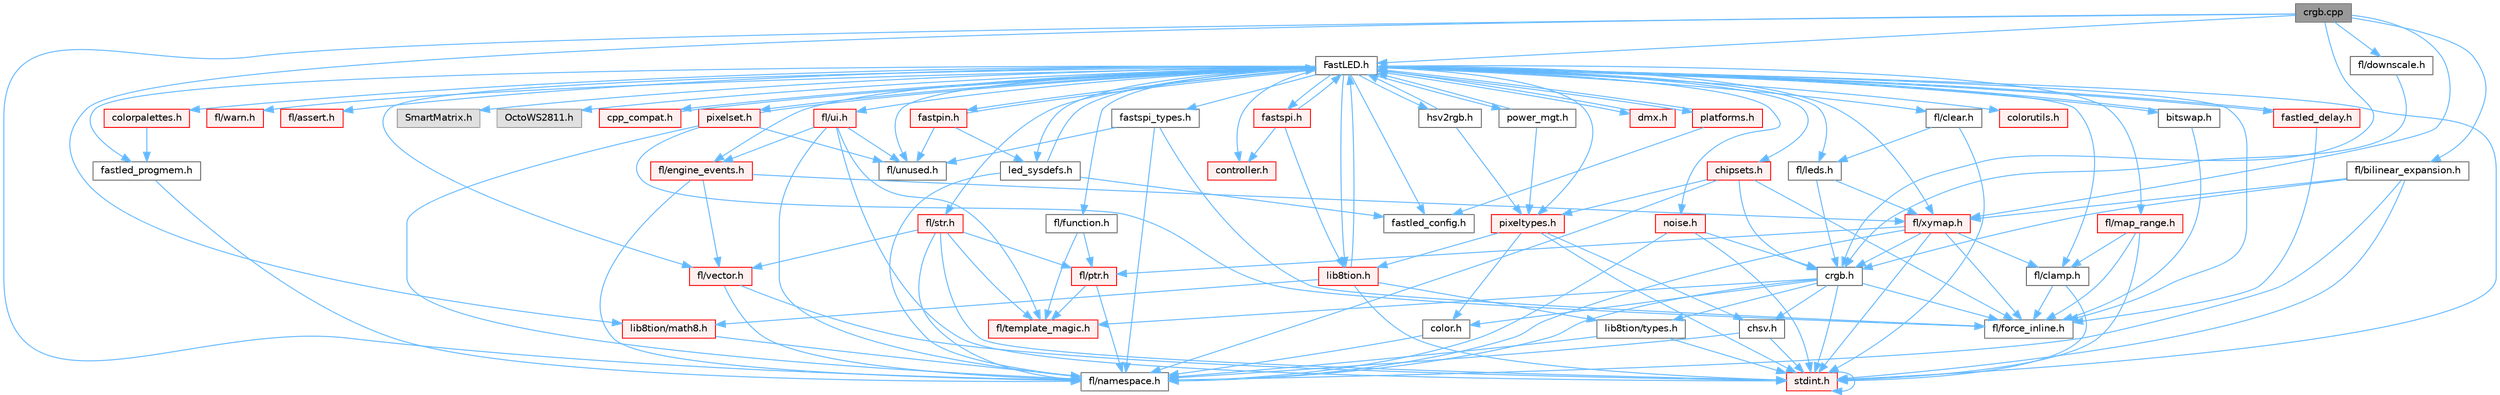 digraph "crgb.cpp"
{
 // INTERACTIVE_SVG=YES
 // LATEX_PDF_SIZE
  bgcolor="transparent";
  edge [fontname=Helvetica,fontsize=10,labelfontname=Helvetica,labelfontsize=10];
  node [fontname=Helvetica,fontsize=10,shape=box,height=0.2,width=0.4];
  Node1 [id="Node000001",label="crgb.cpp",height=0.2,width=0.4,color="gray40", fillcolor="grey60", style="filled", fontcolor="black",tooltip="Utility functions for the red, green, and blue (RGB) pixel struct."];
  Node1 -> Node2 [id="edge1_Node000001_Node000002",color="steelblue1",style="solid",tooltip=" "];
  Node2 [id="Node000002",label="crgb.h",height=0.2,width=0.4,color="grey40", fillcolor="white", style="filled",URL="$db/dd1/crgb_8h.html",tooltip="Defines the red, green, and blue (RGB) pixel struct."];
  Node2 -> Node3 [id="edge2_Node000002_Node000003",color="steelblue1",style="solid",tooltip=" "];
  Node3 [id="Node000003",label="stdint.h",height=0.2,width=0.4,color="red", fillcolor="#FFF0F0", style="filled",URL="$df/dd8/stdint_8h.html",tooltip=" "];
  Node3 -> Node3 [id="edge3_Node000003_Node000003",color="steelblue1",style="solid",tooltip=" "];
  Node2 -> Node5 [id="edge4_Node000002_Node000005",color="steelblue1",style="solid",tooltip=" "];
  Node5 [id="Node000005",label="chsv.h",height=0.2,width=0.4,color="grey40", fillcolor="white", style="filled",URL="$d8/dd0/chsv_8h.html",tooltip="Defines the hue, saturation, and value (HSV) pixel struct."];
  Node5 -> Node3 [id="edge5_Node000005_Node000003",color="steelblue1",style="solid",tooltip=" "];
  Node5 -> Node6 [id="edge6_Node000005_Node000006",color="steelblue1",style="solid",tooltip=" "];
  Node6 [id="Node000006",label="fl/namespace.h",height=0.2,width=0.4,color="grey40", fillcolor="white", style="filled",URL="$df/d2a/namespace_8h.html",tooltip="Implements the FastLED namespace macros."];
  Node2 -> Node6 [id="edge7_Node000002_Node000006",color="steelblue1",style="solid",tooltip=" "];
  Node2 -> Node7 [id="edge8_Node000002_Node000007",color="steelblue1",style="solid",tooltip=" "];
  Node7 [id="Node000007",label="color.h",height=0.2,width=0.4,color="grey40", fillcolor="white", style="filled",URL="$d2/d6b/src_2color_8h.html",tooltip="Contains definitions for color correction and temperature."];
  Node7 -> Node6 [id="edge9_Node000007_Node000006",color="steelblue1",style="solid",tooltip=" "];
  Node2 -> Node8 [id="edge10_Node000002_Node000008",color="steelblue1",style="solid",tooltip=" "];
  Node8 [id="Node000008",label="lib8tion/types.h",height=0.2,width=0.4,color="grey40", fillcolor="white", style="filled",URL="$d9/ddf/lib8tion_2types_8h.html",tooltip="Defines fractional types used for lib8tion functions."];
  Node8 -> Node3 [id="edge11_Node000008_Node000003",color="steelblue1",style="solid",tooltip=" "];
  Node8 -> Node6 [id="edge12_Node000008_Node000006",color="steelblue1",style="solid",tooltip=" "];
  Node2 -> Node9 [id="edge13_Node000002_Node000009",color="steelblue1",style="solid",tooltip=" "];
  Node9 [id="Node000009",label="fl/force_inline.h",height=0.2,width=0.4,color="grey40", fillcolor="white", style="filled",URL="$d4/d64/force__inline_8h.html",tooltip=" "];
  Node2 -> Node10 [id="edge14_Node000002_Node000010",color="steelblue1",style="solid",tooltip=" "];
  Node10 [id="Node000010",label="fl/template_magic.h",height=0.2,width=0.4,color="red", fillcolor="#FFF0F0", style="filled",URL="$d8/d0c/template__magic_8h.html",tooltip=" "];
  Node1 -> Node12 [id="edge15_Node000001_Node000012",color="steelblue1",style="solid",tooltip=" "];
  Node12 [id="Node000012",label="FastLED.h",height=0.2,width=0.4,color="grey40", fillcolor="white", style="filled",URL="$db/d97/_fast_l_e_d_8h.html",tooltip="central include file for FastLED, defines the CFastLED class/object"];
  Node12 -> Node3 [id="edge16_Node000012_Node000003",color="steelblue1",style="solid",tooltip=" "];
  Node12 -> Node13 [id="edge17_Node000012_Node000013",color="steelblue1",style="solid",tooltip=" "];
  Node13 [id="Node000013",label="SmartMatrix.h",height=0.2,width=0.4,color="grey60", fillcolor="#E0E0E0", style="filled",tooltip=" "];
  Node12 -> Node14 [id="edge18_Node000012_Node000014",color="steelblue1",style="solid",tooltip=" "];
  Node14 [id="Node000014",label="OctoWS2811.h",height=0.2,width=0.4,color="grey60", fillcolor="#E0E0E0", style="filled",tooltip=" "];
  Node12 -> Node9 [id="edge19_Node000012_Node000009",color="steelblue1",style="solid",tooltip=" "];
  Node12 -> Node15 [id="edge20_Node000012_Node000015",color="steelblue1",style="solid",tooltip=" "];
  Node15 [id="Node000015",label="cpp_compat.h",height=0.2,width=0.4,color="red", fillcolor="#FFF0F0", style="filled",URL="$d9/d13/cpp__compat_8h.html",tooltip="Compatibility functions based on C++ version."];
  Node15 -> Node12 [id="edge21_Node000015_Node000012",color="steelblue1",style="solid",tooltip=" "];
  Node12 -> Node17 [id="edge22_Node000012_Node000017",color="steelblue1",style="solid",tooltip=" "];
  Node17 [id="Node000017",label="fastled_config.h",height=0.2,width=0.4,color="grey40", fillcolor="white", style="filled",URL="$d5/d11/fastled__config_8h.html",tooltip="Contains definitions that can be used to configure FastLED at compile time."];
  Node12 -> Node18 [id="edge23_Node000012_Node000018",color="steelblue1",style="solid",tooltip=" "];
  Node18 [id="Node000018",label="led_sysdefs.h",height=0.2,width=0.4,color="grey40", fillcolor="white", style="filled",URL="$d9/d3e/led__sysdefs_8h.html",tooltip="Determines which platform system definitions to include."];
  Node18 -> Node12 [id="edge24_Node000018_Node000012",color="steelblue1",style="solid",tooltip=" "];
  Node18 -> Node17 [id="edge25_Node000018_Node000017",color="steelblue1",style="solid",tooltip=" "];
  Node18 -> Node6 [id="edge26_Node000018_Node000006",color="steelblue1",style="solid",tooltip=" "];
  Node12 -> Node19 [id="edge27_Node000012_Node000019",color="steelblue1",style="solid",tooltip=" "];
  Node19 [id="Node000019",label="fastled_delay.h",height=0.2,width=0.4,color="red", fillcolor="#FFF0F0", style="filled",URL="$d0/da8/fastled__delay_8h.html",tooltip="Utility functions and classes for managing delay cycles."];
  Node19 -> Node12 [id="edge28_Node000019_Node000012",color="steelblue1",style="solid",tooltip=" "];
  Node19 -> Node9 [id="edge29_Node000019_Node000009",color="steelblue1",style="solid",tooltip=" "];
  Node12 -> Node21 [id="edge30_Node000012_Node000021",color="steelblue1",style="solid",tooltip=" "];
  Node21 [id="Node000021",label="bitswap.h",height=0.2,width=0.4,color="grey40", fillcolor="white", style="filled",URL="$de/ded/bitswap_8h.html",tooltip="Functions for doing a rotation of bits/bytes used by parallel output."];
  Node21 -> Node12 [id="edge31_Node000021_Node000012",color="steelblue1",style="solid",tooltip=" "];
  Node21 -> Node9 [id="edge32_Node000021_Node000009",color="steelblue1",style="solid",tooltip=" "];
  Node12 -> Node22 [id="edge33_Node000012_Node000022",color="steelblue1",style="solid",tooltip=" "];
  Node22 [id="Node000022",label="controller.h",height=0.2,width=0.4,color="red", fillcolor="#FFF0F0", style="filled",URL="$d2/dd9/controller_8h.html",tooltip="deprecated: base definitions used by led controllers for writing out led data"];
  Node12 -> Node68 [id="edge34_Node000012_Node000068",color="steelblue1",style="solid",tooltip=" "];
  Node68 [id="Node000068",label="fastpin.h",height=0.2,width=0.4,color="red", fillcolor="#FFF0F0", style="filled",URL="$db/d65/fastpin_8h.html",tooltip="Class base definitions for defining fast pin access."];
  Node68 -> Node12 [id="edge35_Node000068_Node000012",color="steelblue1",style="solid",tooltip=" "];
  Node68 -> Node18 [id="edge36_Node000068_Node000018",color="steelblue1",style="solid",tooltip=" "];
  Node68 -> Node55 [id="edge37_Node000068_Node000055",color="steelblue1",style="solid",tooltip=" "];
  Node55 [id="Node000055",label="fl/unused.h",height=0.2,width=0.4,color="grey40", fillcolor="white", style="filled",URL="$d8/d4b/unused_8h.html",tooltip=" "];
  Node12 -> Node69 [id="edge38_Node000012_Node000069",color="steelblue1",style="solid",tooltip=" "];
  Node69 [id="Node000069",label="fastspi_types.h",height=0.2,width=0.4,color="grey40", fillcolor="white", style="filled",URL="$d2/ddb/fastspi__types_8h.html",tooltip="Data types and constants used by SPI interfaces."];
  Node69 -> Node9 [id="edge39_Node000069_Node000009",color="steelblue1",style="solid",tooltip=" "];
  Node69 -> Node6 [id="edge40_Node000069_Node000006",color="steelblue1",style="solid",tooltip=" "];
  Node69 -> Node55 [id="edge41_Node000069_Node000055",color="steelblue1",style="solid",tooltip=" "];
  Node12 -> Node70 [id="edge42_Node000012_Node000070",color="steelblue1",style="solid",tooltip=" "];
  Node70 [id="Node000070",label="dmx.h",height=0.2,width=0.4,color="red", fillcolor="#FFF0F0", style="filled",URL="$d3/de1/dmx_8h.html",tooltip="Defines the DMX512-based LED controllers."];
  Node70 -> Node12 [id="edge43_Node000070_Node000012",color="steelblue1",style="solid",tooltip=" "];
  Node12 -> Node73 [id="edge44_Node000012_Node000073",color="steelblue1",style="solid",tooltip=" "];
  Node73 [id="Node000073",label="platforms.h",height=0.2,width=0.4,color="red", fillcolor="#FFF0F0", style="filled",URL="$da/dc9/platforms_8h.html",tooltip="Determines which platforms headers to include."];
  Node73 -> Node12 [id="edge45_Node000073_Node000012",color="steelblue1",style="solid",tooltip=" "];
  Node73 -> Node17 [id="edge46_Node000073_Node000017",color="steelblue1",style="solid",tooltip=" "];
  Node12 -> Node75 [id="edge47_Node000012_Node000075",color="steelblue1",style="solid",tooltip=" "];
  Node75 [id="Node000075",label="fastled_progmem.h",height=0.2,width=0.4,color="grey40", fillcolor="white", style="filled",URL="$df/dab/fastled__progmem_8h.html",tooltip="Wrapper definitions to allow seamless use of PROGMEM in environments that have it."];
  Node75 -> Node6 [id="edge48_Node000075_Node000006",color="steelblue1",style="solid",tooltip=" "];
  Node12 -> Node25 [id="edge49_Node000012_Node000025",color="steelblue1",style="solid",tooltip=" "];
  Node25 [id="Node000025",label="lib8tion.h",height=0.2,width=0.4,color="red", fillcolor="#FFF0F0", style="filled",URL="$df/da5/lib8tion_8h.html",tooltip="Fast, efficient 8-bit math functions specifically designed for high-performance LED programming."];
  Node25 -> Node12 [id="edge50_Node000025_Node000012",color="steelblue1",style="solid",tooltip=" "];
  Node25 -> Node8 [id="edge51_Node000025_Node000008",color="steelblue1",style="solid",tooltip=" "];
  Node25 -> Node3 [id="edge52_Node000025_Node000003",color="steelblue1",style="solid",tooltip=" "];
  Node25 -> Node42 [id="edge53_Node000025_Node000042",color="steelblue1",style="solid",tooltip=" "];
  Node42 [id="Node000042",label="lib8tion/math8.h",height=0.2,width=0.4,color="red", fillcolor="#FFF0F0", style="filled",URL="$d5/dd1/math8_8h.html",tooltip="Fast, efficient 8-bit math functions specifically designed for high-performance LED programming."];
  Node42 -> Node6 [id="edge54_Node000042_Node000006",color="steelblue1",style="solid",tooltip=" "];
  Node12 -> Node24 [id="edge55_Node000012_Node000024",color="steelblue1",style="solid",tooltip=" "];
  Node24 [id="Node000024",label="pixeltypes.h",height=0.2,width=0.4,color="red", fillcolor="#FFF0F0", style="filled",URL="$d2/dba/pixeltypes_8h.html",tooltip="Includes defintions for RGB and HSV pixels."];
  Node24 -> Node3 [id="edge56_Node000024_Node000003",color="steelblue1",style="solid",tooltip=" "];
  Node24 -> Node25 [id="edge57_Node000024_Node000025",color="steelblue1",style="solid",tooltip=" "];
  Node24 -> Node7 [id="edge58_Node000024_Node000007",color="steelblue1",style="solid",tooltip=" "];
  Node24 -> Node5 [id="edge59_Node000024_Node000005",color="steelblue1",style="solid",tooltip=" "];
  Node12 -> Node76 [id="edge60_Node000012_Node000076",color="steelblue1",style="solid",tooltip=" "];
  Node76 [id="Node000076",label="hsv2rgb.h",height=0.2,width=0.4,color="grey40", fillcolor="white", style="filled",URL="$de/d9a/hsv2rgb_8h.html",tooltip="Functions to convert from the HSV colorspace to the RGB colorspace."];
  Node76 -> Node12 [id="edge61_Node000076_Node000012",color="steelblue1",style="solid",tooltip=" "];
  Node76 -> Node24 [id="edge62_Node000076_Node000024",color="steelblue1",style="solid",tooltip=" "];
  Node12 -> Node77 [id="edge63_Node000012_Node000077",color="steelblue1",style="solid",tooltip=" "];
  Node77 [id="Node000077",label="colorutils.h",height=0.2,width=0.4,color="red", fillcolor="#FFF0F0", style="filled",URL="$d1/dfb/colorutils_8h.html",tooltip=" "];
  Node12 -> Node83 [id="edge64_Node000012_Node000083",color="steelblue1",style="solid",tooltip=" "];
  Node83 [id="Node000083",label="pixelset.h",height=0.2,width=0.4,color="red", fillcolor="#FFF0F0", style="filled",URL="$d4/d46/pixelset_8h.html",tooltip="Declares classes for managing logical groups of LEDs."];
  Node83 -> Node9 [id="edge65_Node000083_Node000009",color="steelblue1",style="solid",tooltip=" "];
  Node83 -> Node6 [id="edge66_Node000083_Node000006",color="steelblue1",style="solid",tooltip=" "];
  Node83 -> Node55 [id="edge67_Node000083_Node000055",color="steelblue1",style="solid",tooltip=" "];
  Node83 -> Node12 [id="edge68_Node000083_Node000012",color="steelblue1",style="solid",tooltip=" "];
  Node12 -> Node85 [id="edge69_Node000012_Node000085",color="steelblue1",style="solid",tooltip=" "];
  Node85 [id="Node000085",label="colorpalettes.h",height=0.2,width=0.4,color="red", fillcolor="#FFF0F0", style="filled",URL="$dc/dcc/colorpalettes_8h.html",tooltip="Declarations for the predefined color palettes supplied by FastLED."];
  Node85 -> Node75 [id="edge70_Node000085_Node000075",color="steelblue1",style="solid",tooltip=" "];
  Node12 -> Node86 [id="edge71_Node000012_Node000086",color="steelblue1",style="solid",tooltip=" "];
  Node86 [id="Node000086",label="noise.h",height=0.2,width=0.4,color="red", fillcolor="#FFF0F0", style="filled",URL="$d1/d31/noise_8h.html",tooltip="Functions to generate and fill arrays with noise."];
  Node86 -> Node3 [id="edge72_Node000086_Node000003",color="steelblue1",style="solid",tooltip=" "];
  Node86 -> Node2 [id="edge73_Node000086_Node000002",color="steelblue1",style="solid",tooltip=" "];
  Node86 -> Node6 [id="edge74_Node000086_Node000006",color="steelblue1",style="solid",tooltip=" "];
  Node12 -> Node87 [id="edge75_Node000012_Node000087",color="steelblue1",style="solid",tooltip=" "];
  Node87 [id="Node000087",label="power_mgt.h",height=0.2,width=0.4,color="grey40", fillcolor="white", style="filled",URL="$dc/d5b/power__mgt_8h.html",tooltip="Functions to limit the power used by FastLED."];
  Node87 -> Node12 [id="edge76_Node000087_Node000012",color="steelblue1",style="solid",tooltip=" "];
  Node87 -> Node24 [id="edge77_Node000087_Node000024",color="steelblue1",style="solid",tooltip=" "];
  Node12 -> Node88 [id="edge78_Node000012_Node000088",color="steelblue1",style="solid",tooltip=" "];
  Node88 [id="Node000088",label="fastspi.h",height=0.2,width=0.4,color="red", fillcolor="#FFF0F0", style="filled",URL="$d6/ddc/fastspi_8h.html",tooltip="Serial peripheral interface (SPI) definitions per platform."];
  Node88 -> Node12 [id="edge79_Node000088_Node000012",color="steelblue1",style="solid",tooltip=" "];
  Node88 -> Node22 [id="edge80_Node000088_Node000022",color="steelblue1",style="solid",tooltip=" "];
  Node88 -> Node25 [id="edge81_Node000088_Node000025",color="steelblue1",style="solid",tooltip=" "];
  Node12 -> Node90 [id="edge82_Node000012_Node000090",color="steelblue1",style="solid",tooltip=" "];
  Node90 [id="Node000090",label="chipsets.h",height=0.2,width=0.4,color="red", fillcolor="#FFF0F0", style="filled",URL="$db/d66/chipsets_8h.html",tooltip="Contains the bulk of the definitions for the various LED chipsets supported."];
  Node90 -> Node24 [id="edge83_Node000090_Node000024",color="steelblue1",style="solid",tooltip=" "];
  Node90 -> Node9 [id="edge84_Node000090_Node000009",color="steelblue1",style="solid",tooltip=" "];
  Node90 -> Node2 [id="edge85_Node000090_Node000002",color="steelblue1",style="solid",tooltip=" "];
  Node90 -> Node6 [id="edge86_Node000090_Node000006",color="steelblue1",style="solid",tooltip=" "];
  Node12 -> Node56 [id="edge87_Node000012_Node000056",color="steelblue1",style="solid",tooltip=" "];
  Node56 [id="Node000056",label="fl/engine_events.h",height=0.2,width=0.4,color="red", fillcolor="#FFF0F0", style="filled",URL="$db/dc0/engine__events_8h.html",tooltip=" "];
  Node56 -> Node6 [id="edge88_Node000056_Node000006",color="steelblue1",style="solid",tooltip=" "];
  Node56 -> Node38 [id="edge89_Node000056_Node000038",color="steelblue1",style="solid",tooltip=" "];
  Node38 [id="Node000038",label="fl/vector.h",height=0.2,width=0.4,color="red", fillcolor="#FFF0F0", style="filled",URL="$d6/d68/vector_8h.html",tooltip=" "];
  Node38 -> Node3 [id="edge90_Node000038_Node000003",color="steelblue1",style="solid",tooltip=" "];
  Node38 -> Node6 [id="edge91_Node000038_Node000006",color="steelblue1",style="solid",tooltip=" "];
  Node56 -> Node65 [id="edge92_Node000056_Node000065",color="steelblue1",style="solid",tooltip=" "];
  Node65 [id="Node000065",label="fl/xymap.h",height=0.2,width=0.4,color="red", fillcolor="#FFF0F0", style="filled",URL="$da/d61/xymap_8h.html",tooltip=" "];
  Node65 -> Node3 [id="edge93_Node000065_Node000003",color="steelblue1",style="solid",tooltip=" "];
  Node65 -> Node2 [id="edge94_Node000065_Node000002",color="steelblue1",style="solid",tooltip=" "];
  Node65 -> Node33 [id="edge95_Node000065_Node000033",color="steelblue1",style="solid",tooltip=" "];
  Node33 [id="Node000033",label="fl/clamp.h",height=0.2,width=0.4,color="grey40", fillcolor="white", style="filled",URL="$d6/dd3/clamp_8h.html",tooltip=" "];
  Node33 -> Node3 [id="edge96_Node000033_Node000003",color="steelblue1",style="solid",tooltip=" "];
  Node33 -> Node9 [id="edge97_Node000033_Node000009",color="steelblue1",style="solid",tooltip=" "];
  Node65 -> Node9 [id="edge98_Node000065_Node000009",color="steelblue1",style="solid",tooltip=" "];
  Node65 -> Node6 [id="edge99_Node000065_Node000006",color="steelblue1",style="solid",tooltip=" "];
  Node65 -> Node36 [id="edge100_Node000065_Node000036",color="steelblue1",style="solid",tooltip=" "];
  Node36 [id="Node000036",label="fl/ptr.h",height=0.2,width=0.4,color="red", fillcolor="#FFF0F0", style="filled",URL="$dd/d98/ptr_8h.html",tooltip=" "];
  Node36 -> Node6 [id="edge101_Node000036_Node000006",color="steelblue1",style="solid",tooltip=" "];
  Node36 -> Node10 [id="edge102_Node000036_Node000010",color="steelblue1",style="solid",tooltip=" "];
  Node12 -> Node91 [id="edge103_Node000012_Node000091",color="steelblue1",style="solid",tooltip=" "];
  Node91 [id="Node000091",label="fl/leds.h",height=0.2,width=0.4,color="grey40", fillcolor="white", style="filled",URL="$da/d78/leds_8h.html",tooltip=" "];
  Node91 -> Node2 [id="edge104_Node000091_Node000002",color="steelblue1",style="solid",tooltip=" "];
  Node91 -> Node65 [id="edge105_Node000091_Node000065",color="steelblue1",style="solid",tooltip=" "];
  Node12 -> Node30 [id="edge106_Node000012_Node000030",color="steelblue1",style="solid",tooltip=" "];
  Node30 [id="Node000030",label="fl/str.h",height=0.2,width=0.4,color="red", fillcolor="#FFF0F0", style="filled",URL="$d1/d93/str_8h.html",tooltip=" "];
  Node30 -> Node3 [id="edge107_Node000030_Node000003",color="steelblue1",style="solid",tooltip=" "];
  Node30 -> Node6 [id="edge108_Node000030_Node000006",color="steelblue1",style="solid",tooltip=" "];
  Node30 -> Node36 [id="edge109_Node000030_Node000036",color="steelblue1",style="solid",tooltip=" "];
  Node30 -> Node10 [id="edge110_Node000030_Node000010",color="steelblue1",style="solid",tooltip=" "];
  Node30 -> Node38 [id="edge111_Node000030_Node000038",color="steelblue1",style="solid",tooltip=" "];
  Node12 -> Node65 [id="edge112_Node000012_Node000065",color="steelblue1",style="solid",tooltip=" "];
  Node12 -> Node33 [id="edge113_Node000012_Node000033",color="steelblue1",style="solid",tooltip=" "];
  Node12 -> Node34 [id="edge114_Node000012_Node000034",color="steelblue1",style="solid",tooltip=" "];
  Node34 [id="Node000034",label="fl/map_range.h",height=0.2,width=0.4,color="red", fillcolor="#FFF0F0", style="filled",URL="$d1/d47/map__range_8h.html",tooltip=" "];
  Node34 -> Node3 [id="edge115_Node000034_Node000003",color="steelblue1",style="solid",tooltip=" "];
  Node34 -> Node33 [id="edge116_Node000034_Node000033",color="steelblue1",style="solid",tooltip=" "];
  Node34 -> Node9 [id="edge117_Node000034_Node000009",color="steelblue1",style="solid",tooltip=" "];
  Node12 -> Node92 [id="edge118_Node000012_Node000092",color="steelblue1",style="solid",tooltip=" "];
  Node92 [id="Node000092",label="fl/warn.h",height=0.2,width=0.4,color="red", fillcolor="#FFF0F0", style="filled",URL="$de/d77/warn_8h.html",tooltip=" "];
  Node12 -> Node61 [id="edge119_Node000012_Node000061",color="steelblue1",style="solid",tooltip=" "];
  Node61 [id="Node000061",label="fl/assert.h",height=0.2,width=0.4,color="red", fillcolor="#FFF0F0", style="filled",URL="$dc/da7/assert_8h.html",tooltip=" "];
  Node12 -> Node55 [id="edge120_Node000012_Node000055",color="steelblue1",style="solid",tooltip=" "];
  Node12 -> Node38 [id="edge121_Node000012_Node000038",color="steelblue1",style="solid",tooltip=" "];
  Node12 -> Node95 [id="edge122_Node000012_Node000095",color="steelblue1",style="solid",tooltip=" "];
  Node95 [id="Node000095",label="fl/function.h",height=0.2,width=0.4,color="grey40", fillcolor="white", style="filled",URL="$dd/d67/function_8h.html",tooltip=" "];
  Node95 -> Node36 [id="edge123_Node000095_Node000036",color="steelblue1",style="solid",tooltip=" "];
  Node95 -> Node10 [id="edge124_Node000095_Node000010",color="steelblue1",style="solid",tooltip=" "];
  Node12 -> Node96 [id="edge125_Node000012_Node000096",color="steelblue1",style="solid",tooltip=" "];
  Node96 [id="Node000096",label="fl/clear.h",height=0.2,width=0.4,color="grey40", fillcolor="white", style="filled",URL="$df/db0/clear_8h.html",tooltip=" "];
  Node96 -> Node91 [id="edge126_Node000096_Node000091",color="steelblue1",style="solid",tooltip=" "];
  Node96 -> Node3 [id="edge127_Node000096_Node000003",color="steelblue1",style="solid",tooltip=" "];
  Node12 -> Node97 [id="edge128_Node000012_Node000097",color="steelblue1",style="solid",tooltip=" "];
  Node97 [id="Node000097",label="fl/ui.h",height=0.2,width=0.4,color="red", fillcolor="#FFF0F0", style="filled",URL="$d9/d3b/ui_8h.html",tooltip=" "];
  Node97 -> Node3 [id="edge129_Node000097_Node000003",color="steelblue1",style="solid",tooltip=" "];
  Node97 -> Node56 [id="edge130_Node000097_Node000056",color="steelblue1",style="solid",tooltip=" "];
  Node97 -> Node6 [id="edge131_Node000097_Node000006",color="steelblue1",style="solid",tooltip=" "];
  Node97 -> Node10 [id="edge132_Node000097_Node000010",color="steelblue1",style="solid",tooltip=" "];
  Node97 -> Node55 [id="edge133_Node000097_Node000055",color="steelblue1",style="solid",tooltip=" "];
  Node1 -> Node65 [id="edge134_Node000001_Node000065",color="steelblue1",style="solid",tooltip=" "];
  Node1 -> Node104 [id="edge135_Node000001_Node000104",color="steelblue1",style="solid",tooltip=" "];
  Node104 [id="Node000104",label="fl/bilinear_expansion.h",height=0.2,width=0.4,color="grey40", fillcolor="white", style="filled",URL="$da/d34/bilinear__expansion_8h.html",tooltip="Demonstrates how to mix noise generation with color palettes on a 2D LED matrix."];
  Node104 -> Node3 [id="edge136_Node000104_Node000003",color="steelblue1",style="solid",tooltip=" "];
  Node104 -> Node2 [id="edge137_Node000104_Node000002",color="steelblue1",style="solid",tooltip=" "];
  Node104 -> Node6 [id="edge138_Node000104_Node000006",color="steelblue1",style="solid",tooltip=" "];
  Node104 -> Node65 [id="edge139_Node000104_Node000065",color="steelblue1",style="solid",tooltip=" "];
  Node1 -> Node105 [id="edge140_Node000001_Node000105",color="steelblue1",style="solid",tooltip=" "];
  Node105 [id="Node000105",label="fl/downscale.h",height=0.2,width=0.4,color="grey40", fillcolor="white", style="filled",URL="$d2/d61/downscale_8h.html",tooltip=" "];
  Node105 -> Node2 [id="edge141_Node000105_Node000002",color="steelblue1",style="solid",tooltip=" "];
  Node1 -> Node42 [id="edge142_Node000001_Node000042",color="steelblue1",style="solid",tooltip=" "];
  Node1 -> Node6 [id="edge143_Node000001_Node000006",color="steelblue1",style="solid",tooltip=" "];
}
